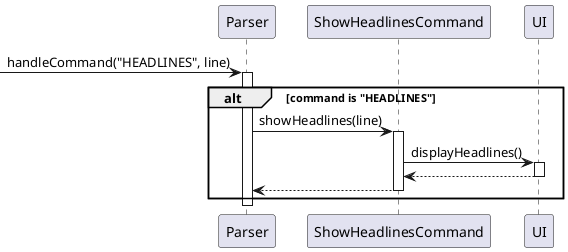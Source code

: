 @startuml
participant "Parser"
participant "ShowHeadlinesCommand"
participant "UI"

[-> Parser : handleCommand("HEADLINES", line)
activate Parser

alt command is "HEADLINES"
    Parser -> ShowHeadlinesCommand : showHeadlines(line)
    activate ShowHeadlinesCommand

    ShowHeadlinesCommand -> UI : displayHeadlines()
    activate UI
    UI --> ShowHeadlinesCommand
    deactivate UI

    ShowHeadlinesCommand --> Parser
    deactivate ShowHeadlinesCommand
end

deactivate Parser
@enduml
